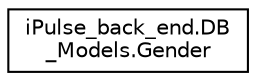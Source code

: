 digraph "Graphical Class Hierarchy"
{
 // LATEX_PDF_SIZE
  edge [fontname="Helvetica",fontsize="10",labelfontname="Helvetica",labelfontsize="10"];
  node [fontname="Helvetica",fontsize="10",shape=record];
  rankdir="LR";
  Node0 [label="iPulse_back_end.DB\l_Models.Gender",height=0.2,width=0.4,color="black", fillcolor="white", style="filled",URL="$classiPulse__back__end_1_1DB__Models_1_1Gender.html",tooltip=" "];
}
